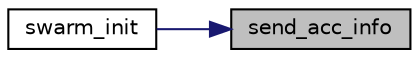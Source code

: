 digraph "send_acc_info"
{
 // LATEX_PDF_SIZE
  edge [fontname="Helvetica",fontsize="10",labelfontname="Helvetica",labelfontsize="10"];
  node [fontname="Helvetica",fontsize="10",shape=record];
  rankdir="RL";
  Node1 [label="send_acc_info",height=0.2,width=0.4,color="black", fillcolor="grey75", style="filled", fontcolor="black",tooltip=" "];
  Node1 -> Node2 [dir="back",color="midnightblue",fontsize="10",style="solid",fontname="Helvetica"];
  Node2 [label="swarm_init",height=0.2,width=0.4,color="black", fillcolor="white", style="filled",URL="$con_steer_8c.html#ac9fc25150ae671d5d5a8f6bec950de95",tooltip=" "];
}
